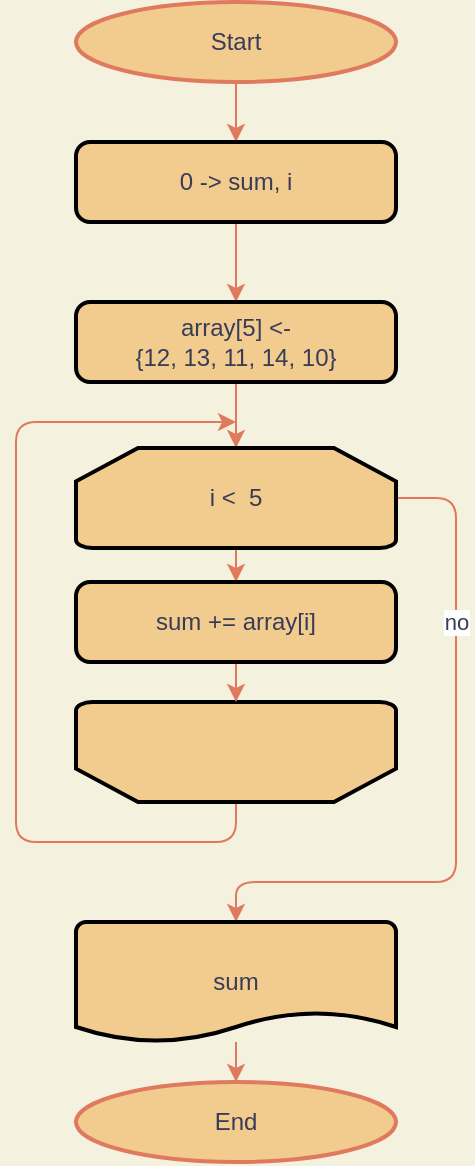<mxfile version="19.0.3" type="device"><diagram id="geVs3j6A-dmfhzVwYVYJ" name="Page-1"><mxGraphModel dx="829" dy="822" grid="1" gridSize="10" guides="1" tooltips="1" connect="1" arrows="1" fold="1" page="1" pageScale="1" pageWidth="850" pageHeight="1100" background="#F4F1DE" math="0" shadow="0"><root><mxCell id="0"/><mxCell id="1" parent="0"/><mxCell id="w76qFCx-NC-mmVgSF4VJ-12" style="edgeStyle=orthogonalEdgeStyle;curved=0;rounded=1;sketch=0;orthogonalLoop=1;jettySize=auto;html=1;exitX=0.5;exitY=1;exitDx=0;exitDy=0;exitPerimeter=0;entryX=0.5;entryY=0;entryDx=0;entryDy=0;fontColor=#393C56;strokeColor=#E07A5F;fillColor=#F2CC8F;" edge="1" parent="1" source="w76qFCx-NC-mmVgSF4VJ-2" target="w76qFCx-NC-mmVgSF4VJ-4"><mxGeometry relative="1" as="geometry"/></mxCell><mxCell id="w76qFCx-NC-mmVgSF4VJ-2" value="Start" style="strokeWidth=2;html=1;shape=mxgraph.flowchart.start_1;whiteSpace=wrap;fillColor=#F2CC8F;strokeColor=#E07A5F;fontColor=#393C56;" vertex="1" parent="1"><mxGeometry x="200" y="40" width="160" height="40" as="geometry"/></mxCell><mxCell id="w76qFCx-NC-mmVgSF4VJ-3" value="End" style="strokeWidth=2;html=1;shape=mxgraph.flowchart.start_1;whiteSpace=wrap;fillColor=#F2CC8F;strokeColor=#E07A5F;fontColor=#393C56;" vertex="1" parent="1"><mxGeometry x="200" y="580" width="160" height="40" as="geometry"/></mxCell><mxCell id="w76qFCx-NC-mmVgSF4VJ-13" style="edgeStyle=orthogonalEdgeStyle;curved=0;rounded=1;sketch=0;orthogonalLoop=1;jettySize=auto;html=1;exitX=0.5;exitY=1;exitDx=0;exitDy=0;fontColor=#393C56;strokeColor=#E07A5F;fillColor=#F2CC8F;" edge="1" parent="1" source="w76qFCx-NC-mmVgSF4VJ-4" target="w76qFCx-NC-mmVgSF4VJ-5"><mxGeometry relative="1" as="geometry"/></mxCell><mxCell id="w76qFCx-NC-mmVgSF4VJ-4" value="0 -&amp;gt; sum, i" style="rounded=1;whiteSpace=wrap;html=1;absoluteArcSize=1;arcSize=14;strokeWidth=2;sketch=0;fontColor=#393C56;fillColor=#F2CC8F;" vertex="1" parent="1"><mxGeometry x="200" y="110" width="160" height="40" as="geometry"/></mxCell><mxCell id="w76qFCx-NC-mmVgSF4VJ-14" style="edgeStyle=orthogonalEdgeStyle;curved=0;rounded=1;sketch=0;orthogonalLoop=1;jettySize=auto;html=1;exitX=0.5;exitY=1;exitDx=0;exitDy=0;entryX=0.5;entryY=0;entryDx=0;entryDy=0;entryPerimeter=0;fontColor=#393C56;strokeColor=#E07A5F;fillColor=#F2CC8F;" edge="1" parent="1" source="w76qFCx-NC-mmVgSF4VJ-5" target="w76qFCx-NC-mmVgSF4VJ-6"><mxGeometry relative="1" as="geometry"/></mxCell><mxCell id="w76qFCx-NC-mmVgSF4VJ-5" value="array[5] &amp;lt;- &lt;br&gt;{12, 13, 11, 14, 10}" style="rounded=1;whiteSpace=wrap;html=1;absoluteArcSize=1;arcSize=14;strokeWidth=2;sketch=0;fontColor=#393C56;fillColor=#F2CC8F;" vertex="1" parent="1"><mxGeometry x="200" y="190" width="160" height="40" as="geometry"/></mxCell><mxCell id="w76qFCx-NC-mmVgSF4VJ-15" style="edgeStyle=orthogonalEdgeStyle;curved=0;rounded=1;sketch=0;orthogonalLoop=1;jettySize=auto;html=1;exitX=0.5;exitY=1;exitDx=0;exitDy=0;exitPerimeter=0;entryX=0.5;entryY=0;entryDx=0;entryDy=0;fontColor=#393C56;strokeColor=#E07A5F;fillColor=#F2CC8F;" edge="1" parent="1" source="w76qFCx-NC-mmVgSF4VJ-6" target="w76qFCx-NC-mmVgSF4VJ-10"><mxGeometry relative="1" as="geometry"/></mxCell><mxCell id="w76qFCx-NC-mmVgSF4VJ-20" value="no" style="edgeStyle=orthogonalEdgeStyle;curved=0;rounded=1;sketch=0;orthogonalLoop=1;jettySize=auto;html=1;entryX=0.5;entryY=0;entryDx=0;entryDy=0;entryPerimeter=0;fontColor=#393C56;strokeColor=#E07A5F;fillColor=#F2CC8F;" edge="1" parent="1" source="w76qFCx-NC-mmVgSF4VJ-6" target="w76qFCx-NC-mmVgSF4VJ-8"><mxGeometry x="-0.477" relative="1" as="geometry"><Array as="points"><mxPoint x="390" y="288"/><mxPoint x="390" y="480"/><mxPoint x="280" y="480"/></Array><mxPoint as="offset"/></mxGeometry></mxCell><mxCell id="w76qFCx-NC-mmVgSF4VJ-6" value="i &amp;lt;&amp;nbsp; 5" style="strokeWidth=2;html=1;shape=mxgraph.flowchart.loop_limit;whiteSpace=wrap;rounded=0;sketch=0;fontColor=#393C56;fillColor=#F2CC8F;" vertex="1" parent="1"><mxGeometry x="200" y="263" width="160" height="50" as="geometry"/></mxCell><mxCell id="w76qFCx-NC-mmVgSF4VJ-19" style="edgeStyle=orthogonalEdgeStyle;curved=0;rounded=1;sketch=0;orthogonalLoop=1;jettySize=auto;html=1;exitX=0.5;exitY=0;exitDx=0;exitDy=0;exitPerimeter=0;fontColor=#393C56;strokeColor=#E07A5F;fillColor=#F2CC8F;" edge="1" parent="1" source="w76qFCx-NC-mmVgSF4VJ-7"><mxGeometry relative="1" as="geometry"><mxPoint x="280" y="250" as="targetPoint"/><Array as="points"><mxPoint x="280" y="460"/><mxPoint x="170" y="460"/><mxPoint x="170" y="250"/></Array></mxGeometry></mxCell><mxCell id="w76qFCx-NC-mmVgSF4VJ-7" value="" style="strokeWidth=2;html=1;shape=mxgraph.flowchart.loop_limit;whiteSpace=wrap;rounded=0;sketch=0;fontColor=#393C56;fillColor=#F2CC8F;rotation=-180;" vertex="1" parent="1"><mxGeometry x="200" y="390" width="160" height="50" as="geometry"/></mxCell><mxCell id="w76qFCx-NC-mmVgSF4VJ-21" value="" style="edgeStyle=orthogonalEdgeStyle;curved=0;rounded=1;sketch=0;orthogonalLoop=1;jettySize=auto;html=1;fontColor=#393C56;strokeColor=#E07A5F;fillColor=#F2CC8F;" edge="1" parent="1" source="w76qFCx-NC-mmVgSF4VJ-8" target="w76qFCx-NC-mmVgSF4VJ-3"><mxGeometry relative="1" as="geometry"/></mxCell><mxCell id="w76qFCx-NC-mmVgSF4VJ-8" value="sum" style="strokeWidth=2;html=1;shape=mxgraph.flowchart.document2;whiteSpace=wrap;size=0.25;rounded=0;sketch=0;fontColor=#393C56;fillColor=#F2CC8F;" vertex="1" parent="1"><mxGeometry x="200" y="500" width="160" height="60" as="geometry"/></mxCell><mxCell id="w76qFCx-NC-mmVgSF4VJ-16" style="edgeStyle=orthogonalEdgeStyle;curved=0;rounded=1;sketch=0;orthogonalLoop=1;jettySize=auto;html=1;exitX=0.5;exitY=1;exitDx=0;exitDy=0;entryX=0.5;entryY=1;entryDx=0;entryDy=0;entryPerimeter=0;fontColor=#393C56;strokeColor=#E07A5F;fillColor=#F2CC8F;" edge="1" parent="1" source="w76qFCx-NC-mmVgSF4VJ-10" target="w76qFCx-NC-mmVgSF4VJ-7"><mxGeometry relative="1" as="geometry"/></mxCell><mxCell id="w76qFCx-NC-mmVgSF4VJ-10" value="sum += array[i]" style="rounded=1;whiteSpace=wrap;html=1;absoluteArcSize=1;arcSize=14;strokeWidth=2;sketch=0;fontColor=#393C56;fillColor=#F2CC8F;" vertex="1" parent="1"><mxGeometry x="200" y="330" width="160" height="40" as="geometry"/></mxCell></root></mxGraphModel></diagram></mxfile>